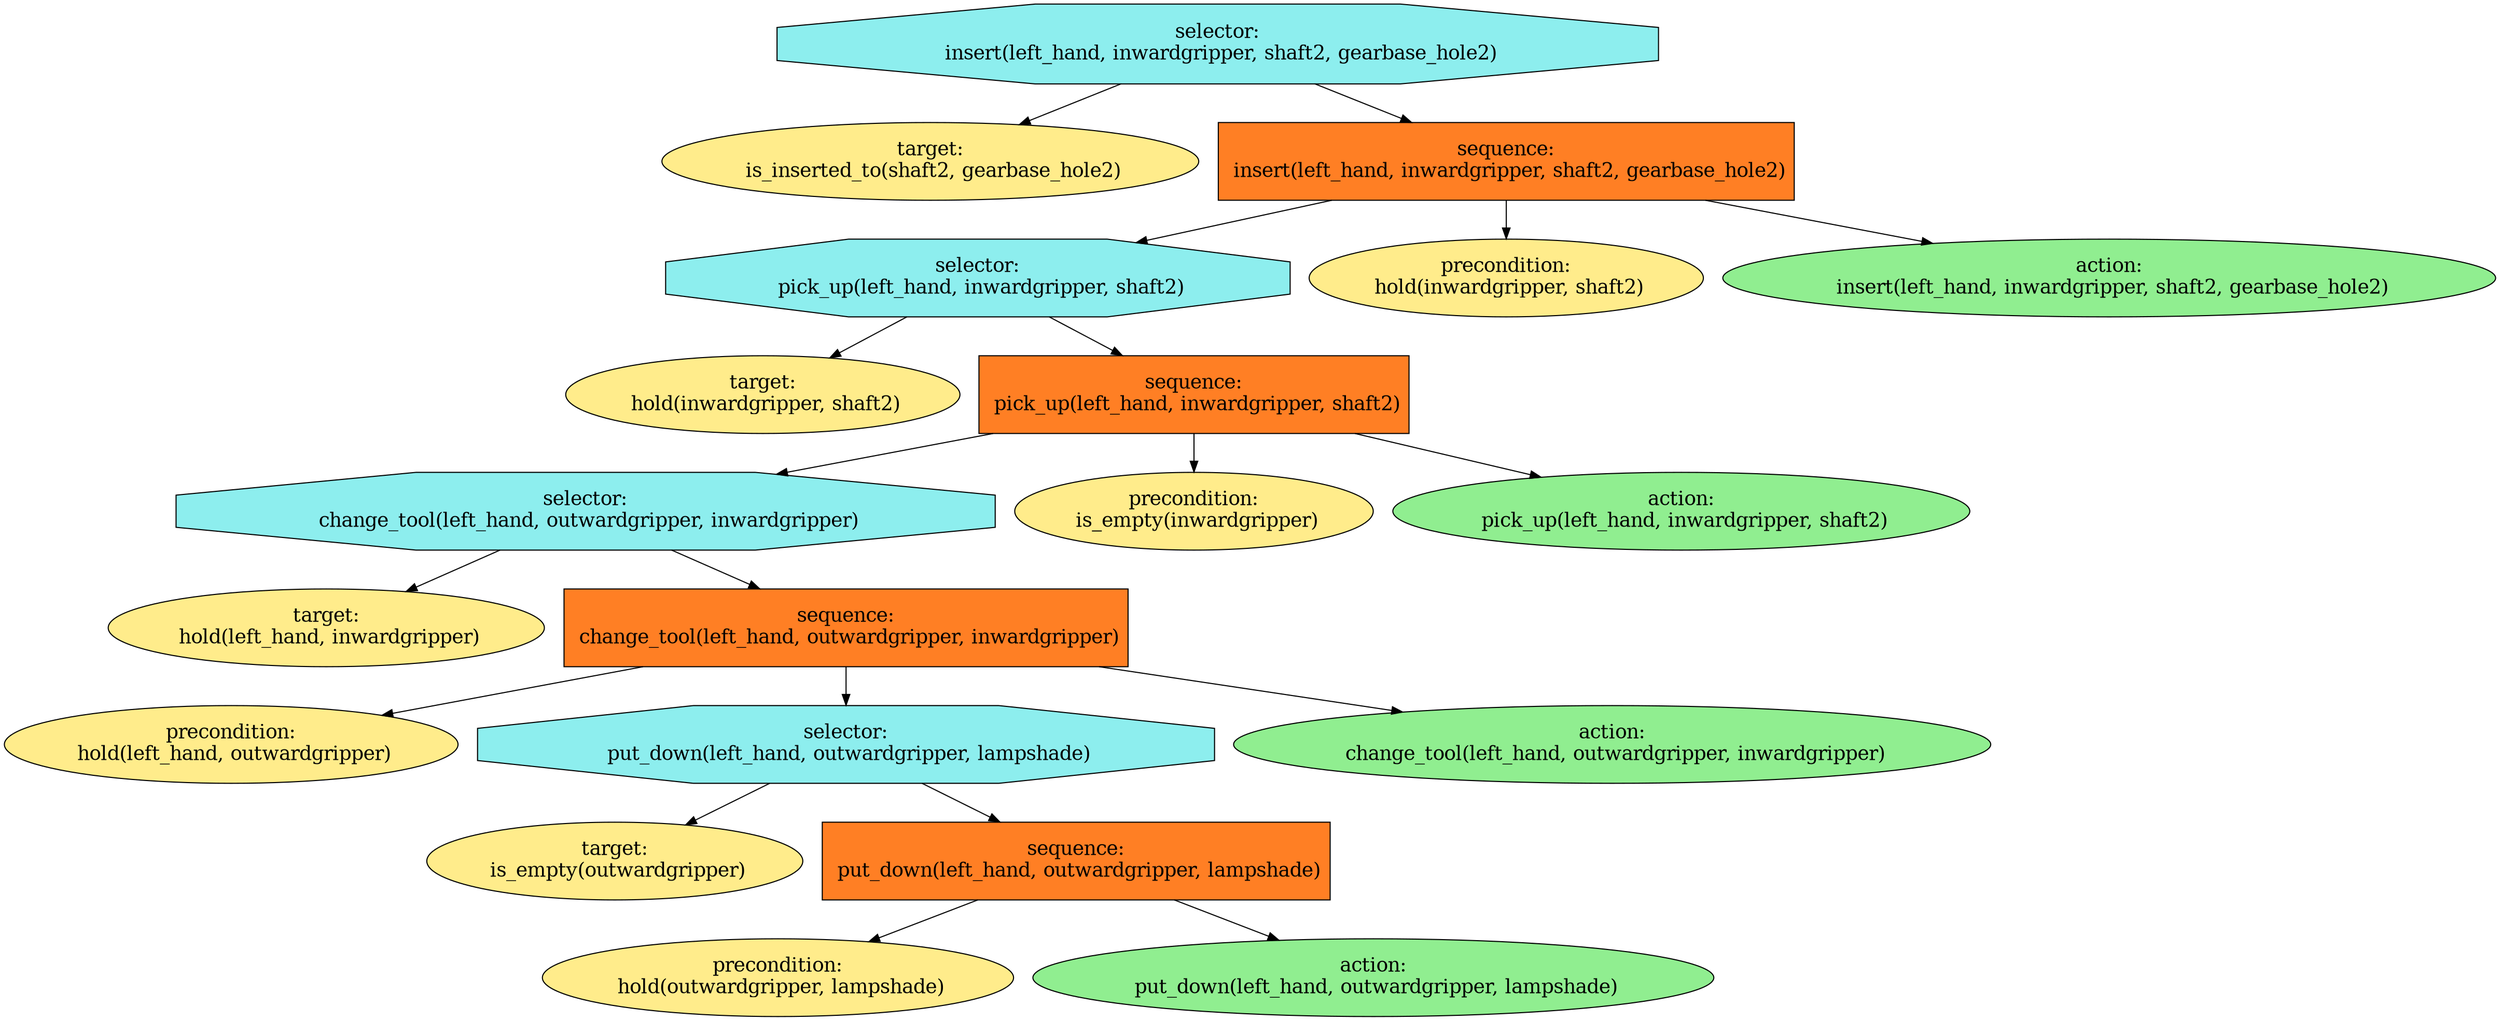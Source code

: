 digraph pastafarianism {
ordering=out;
graph [fontname="times-roman"];
node [fontname="times-roman"];
edge [fontname="times-roman"];
"selector:
 insert(left_hand, inwardgripper, shaft2, gearbase_hole2)" [fillcolor=darkslategray2, fontcolor=black, fontsize=18, label="selector:
 insert(left_hand, inwardgripper, shaft2, gearbase_hole2)", shape=octagon, style=filled];
"target:
 is_inserted_to(shaft2, gearbase_hole2)" [fillcolor=lightgoldenrod1, fontcolor=black, fontsize=18, height=1.0, label="target:
 is_inserted_to(shaft2, gearbase_hole2)", shape=ellipse, style=filled];
"selector:
 insert(left_hand, inwardgripper, shaft2, gearbase_hole2)" -> "target:
 is_inserted_to(shaft2, gearbase_hole2)";
"sequence:
 insert(left_hand, inwardgripper, shaft2, gearbase_hole2)" [fillcolor=chocolate1, fontcolor=black, fontsize=18, height=1.0, label="sequence:
 insert(left_hand, inwardgripper, shaft2, gearbase_hole2)", shape=box, style=filled];
"selector:
 insert(left_hand, inwardgripper, shaft2, gearbase_hole2)" -> "sequence:
 insert(left_hand, inwardgripper, shaft2, gearbase_hole2)";
"selector:
 pick_up(left_hand, inwardgripper, shaft2)" [fillcolor=darkslategray2, fontcolor=black, fontsize=18, height=1.0, label="selector:
 pick_up(left_hand, inwardgripper, shaft2)", shape=octagon, style=filled];
"sequence:
 insert(left_hand, inwardgripper, shaft2, gearbase_hole2)" -> "selector:
 pick_up(left_hand, inwardgripper, shaft2)";
"target:
 hold(inwardgripper, shaft2)" [fillcolor=lightgoldenrod1, fontcolor=black, fontsize=18, height=1.0, label="target:
 hold(inwardgripper, shaft2)", shape=ellipse, style=filled];
"selector:
 pick_up(left_hand, inwardgripper, shaft2)" -> "target:
 hold(inwardgripper, shaft2)";
"sequence:
 pick_up(left_hand, inwardgripper, shaft2)" [fillcolor=chocolate1, fontcolor=black, fontsize=18, height=1.0, label="sequence:
 pick_up(left_hand, inwardgripper, shaft2)", shape=box, style=filled];
"selector:
 pick_up(left_hand, inwardgripper, shaft2)" -> "sequence:
 pick_up(left_hand, inwardgripper, shaft2)";
"selector:
 change_tool(left_hand, outwardgripper, inwardgripper)" [fillcolor=darkslategray2, fontcolor=black, fontsize=18, height=1.0, label="selector:
 change_tool(left_hand, outwardgripper, inwardgripper)", shape=octagon, style=filled];
"sequence:
 pick_up(left_hand, inwardgripper, shaft2)" -> "selector:
 change_tool(left_hand, outwardgripper, inwardgripper)";
"target:
 hold(left_hand, inwardgripper)" [fillcolor=lightgoldenrod1, fontcolor=black, fontsize=18, height=1.0, label="target:
 hold(left_hand, inwardgripper)", shape=ellipse, style=filled];
"selector:
 change_tool(left_hand, outwardgripper, inwardgripper)" -> "target:
 hold(left_hand, inwardgripper)";
"sequence:
 change_tool(left_hand, outwardgripper, inwardgripper)" [fillcolor=chocolate1, fontcolor=black, fontsize=18, height=1.0, label="sequence:
 change_tool(left_hand, outwardgripper, inwardgripper)", shape=box, style=filled];
"selector:
 change_tool(left_hand, outwardgripper, inwardgripper)" -> "sequence:
 change_tool(left_hand, outwardgripper, inwardgripper)";
"precondition:
 hold(left_hand, outwardgripper)" [fillcolor=lightgoldenrod1, fontcolor=black, fontsize=18, height=1.0, label="precondition:
 hold(left_hand, outwardgripper)", shape=ellipse, style=filled];
"sequence:
 change_tool(left_hand, outwardgripper, inwardgripper)" -> "precondition:
 hold(left_hand, outwardgripper)";
"selector:
 put_down(left_hand, outwardgripper, lampshade)" [fillcolor=darkslategray2, fontcolor=black, fontsize=18, height=1.0, label="selector:
 put_down(left_hand, outwardgripper, lampshade)", shape=octagon, style=filled];
"sequence:
 change_tool(left_hand, outwardgripper, inwardgripper)" -> "selector:
 put_down(left_hand, outwardgripper, lampshade)";
"target:
 is_empty(outwardgripper)" [fillcolor=lightgoldenrod1, fontcolor=black, fontsize=18, height=1.0, label="target:
 is_empty(outwardgripper)", shape=ellipse, style=filled];
"selector:
 put_down(left_hand, outwardgripper, lampshade)" -> "target:
 is_empty(outwardgripper)";
"sequence:
 put_down(left_hand, outwardgripper, lampshade)" [fillcolor=chocolate1, fontcolor=black, fontsize=18, height=1.0, label="sequence:
 put_down(left_hand, outwardgripper, lampshade)", shape=box, style=filled];
"selector:
 put_down(left_hand, outwardgripper, lampshade)" -> "sequence:
 put_down(left_hand, outwardgripper, lampshade)";
"precondition:
 hold(outwardgripper, lampshade)" [fillcolor=lightgoldenrod1, fontcolor=black, fontsize=18, height=1.0, label="precondition:
 hold(outwardgripper, lampshade)", shape=ellipse, style=filled];
"sequence:
 put_down(left_hand, outwardgripper, lampshade)" -> "precondition:
 hold(outwardgripper, lampshade)";
"action:
 put_down(left_hand, outwardgripper, lampshade)" [fillcolor=lightgreen, fontcolor=black, fontsize=18, height=1.0, label="action:
 put_down(left_hand, outwardgripper, lampshade)", shape=ellipse, style=filled];
"sequence:
 put_down(left_hand, outwardgripper, lampshade)" -> "action:
 put_down(left_hand, outwardgripper, lampshade)";
"action:
 change_tool(left_hand, outwardgripper, inwardgripper)" [fillcolor=lightgreen, fontcolor=black, fontsize=18, height=1.0, label="action:
 change_tool(left_hand, outwardgripper, inwardgripper)", shape=ellipse, style=filled];
"sequence:
 change_tool(left_hand, outwardgripper, inwardgripper)" -> "action:
 change_tool(left_hand, outwardgripper, inwardgripper)";
"precondition:
 is_empty(inwardgripper)" [fillcolor=lightgoldenrod1, fontcolor=black, fontsize=18, height=1.0, label="precondition:
 is_empty(inwardgripper)", shape=ellipse, style=filled];
"sequence:
 pick_up(left_hand, inwardgripper, shaft2)" -> "precondition:
 is_empty(inwardgripper)";
"action:
 pick_up(left_hand, inwardgripper, shaft2)" [fillcolor=lightgreen, fontcolor=black, fontsize=18, height=1.0, label="action:
 pick_up(left_hand, inwardgripper, shaft2)", shape=ellipse, style=filled];
"sequence:
 pick_up(left_hand, inwardgripper, shaft2)" -> "action:
 pick_up(left_hand, inwardgripper, shaft2)";
"precondition:
 hold(inwardgripper, shaft2)" [fillcolor=lightgoldenrod1, fontcolor=black, fontsize=18, height=1.0, label="precondition:
 hold(inwardgripper, shaft2)", shape=ellipse, style=filled];
"sequence:
 insert(left_hand, inwardgripper, shaft2, gearbase_hole2)" -> "precondition:
 hold(inwardgripper, shaft2)";
"action:
 insert(left_hand, inwardgripper, shaft2, gearbase_hole2)" [fillcolor=lightgreen, fontcolor=black, fontsize=18, height=1.0, label="action:
 insert(left_hand, inwardgripper, shaft2, gearbase_hole2)", shape=ellipse, style=filled];
"sequence:
 insert(left_hand, inwardgripper, shaft2, gearbase_hole2)" -> "action:
 insert(left_hand, inwardgripper, shaft2, gearbase_hole2)";
}
